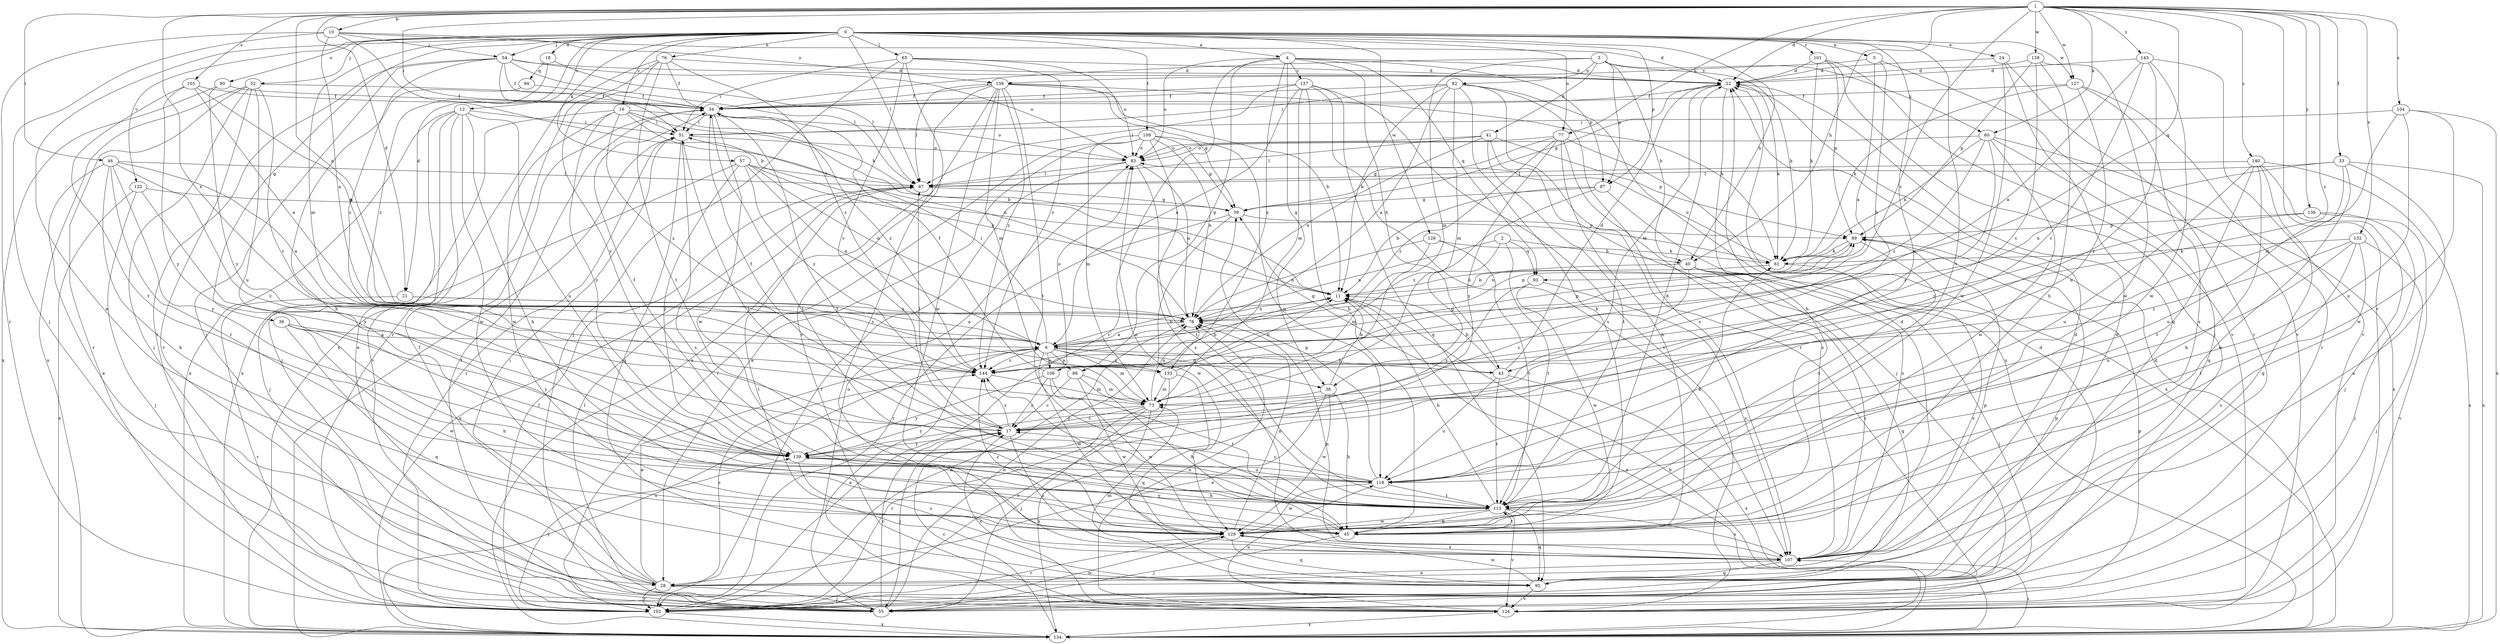 strict digraph  {
0;
1;
2;
3;
4;
5;
6;
10;
11;
12;
16;
17;
18;
21;
22;
24;
28;
33;
34;
36;
38;
39;
40;
41;
43;
45;
46;
51;
52;
54;
55;
57;
60;
61;
65;
67;
73;
76;
77;
78;
80;
82;
83;
87;
88;
89;
93;
94;
95;
101;
102;
103;
104;
106;
107;
109;
113;
118;
122;
124;
126;
127;
128;
129;
132;
133;
134;
136;
137;
138;
139;
140;
143;
144;
0 -> 4  [label=a];
0 -> 5  [label=a];
0 -> 12  [label=c];
0 -> 16  [label=c];
0 -> 18  [label=d];
0 -> 21  [label=d];
0 -> 24  [label=e];
0 -> 28  [label=e];
0 -> 36  [label=g];
0 -> 40  [label=h];
0 -> 52  [label=j];
0 -> 54  [label=j];
0 -> 57  [label=k];
0 -> 65  [label=l];
0 -> 67  [label=l];
0 -> 73  [label=m];
0 -> 76  [label=n];
0 -> 77  [label=n];
0 -> 80  [label=o];
0 -> 87  [label=p];
0 -> 101  [label=r];
0 -> 109  [label=t];
0 -> 113  [label=t];
0 -> 118  [label=u];
0 -> 122  [label=v];
0 -> 126  [label=w];
0 -> 127  [label=w];
1 -> 10  [label=b];
1 -> 21  [label=d];
1 -> 22  [label=d];
1 -> 33  [label=f];
1 -> 40  [label=h];
1 -> 46  [label=i];
1 -> 51  [label=i];
1 -> 60  [label=k];
1 -> 77  [label=n];
1 -> 78  [label=n];
1 -> 93  [label=q];
1 -> 103  [label=s];
1 -> 104  [label=s];
1 -> 106  [label=s];
1 -> 124  [label=v];
1 -> 127  [label=w];
1 -> 128  [label=w];
1 -> 132  [label=x];
1 -> 133  [label=x];
1 -> 136  [label=y];
1 -> 140  [label=z];
1 -> 143  [label=z];
1 -> 144  [label=z];
2 -> 38  [label=g];
2 -> 40  [label=h];
2 -> 78  [label=n];
2 -> 93  [label=q];
2 -> 113  [label=t];
3 -> 34  [label=f];
3 -> 40  [label=h];
3 -> 41  [label=h];
3 -> 60  [label=k];
3 -> 61  [label=k];
3 -> 73  [label=m];
3 -> 82  [label=o];
3 -> 87  [label=p];
4 -> 22  [label=d];
4 -> 38  [label=g];
4 -> 43  [label=h];
4 -> 83  [label=o];
4 -> 87  [label=p];
4 -> 88  [label=p];
4 -> 93  [label=q];
4 -> 102  [label=r];
4 -> 133  [label=x];
4 -> 137  [label=y];
5 -> 6  [label=a];
5 -> 43  [label=h];
5 -> 124  [label=v];
5 -> 138  [label=y];
6 -> 11  [label=b];
6 -> 38  [label=g];
6 -> 43  [label=h];
6 -> 51  [label=i];
6 -> 73  [label=m];
6 -> 88  [label=p];
6 -> 89  [label=p];
6 -> 106  [label=s];
6 -> 129  [label=w];
6 -> 133  [label=x];
6 -> 134  [label=x];
6 -> 144  [label=z];
10 -> 6  [label=a];
10 -> 11  [label=b];
10 -> 22  [label=d];
10 -> 54  [label=j];
10 -> 55  [label=j];
10 -> 102  [label=r];
10 -> 138  [label=y];
11 -> 78  [label=n];
11 -> 134  [label=x];
12 -> 28  [label=e];
12 -> 45  [label=h];
12 -> 51  [label=i];
12 -> 55  [label=j];
12 -> 118  [label=u];
12 -> 124  [label=v];
12 -> 129  [label=w];
12 -> 134  [label=x];
16 -> 11  [label=b];
16 -> 51  [label=i];
16 -> 78  [label=n];
16 -> 83  [label=o];
16 -> 129  [label=w];
16 -> 134  [label=x];
16 -> 139  [label=y];
16 -> 144  [label=z];
17 -> 34  [label=f];
17 -> 55  [label=j];
17 -> 67  [label=l];
17 -> 107  [label=s];
17 -> 139  [label=y];
17 -> 144  [label=z];
18 -> 67  [label=l];
18 -> 94  [label=q];
18 -> 144  [label=z];
21 -> 6  [label=a];
21 -> 78  [label=n];
21 -> 102  [label=r];
22 -> 34  [label=f];
22 -> 39  [label=g];
22 -> 45  [label=h];
22 -> 61  [label=k];
22 -> 73  [label=m];
24 -> 22  [label=d];
24 -> 95  [label=q];
24 -> 102  [label=r];
24 -> 129  [label=w];
28 -> 6  [label=a];
28 -> 22  [label=d];
28 -> 34  [label=f];
28 -> 51  [label=i];
28 -> 55  [label=j];
28 -> 102  [label=r];
28 -> 144  [label=z];
33 -> 28  [label=e];
33 -> 67  [label=l];
33 -> 78  [label=n];
33 -> 118  [label=u];
33 -> 129  [label=w];
33 -> 134  [label=x];
34 -> 51  [label=i];
34 -> 113  [label=t];
34 -> 129  [label=w];
34 -> 144  [label=z];
36 -> 6  [label=a];
36 -> 45  [label=h];
36 -> 95  [label=q];
36 -> 129  [label=w];
36 -> 139  [label=y];
38 -> 11  [label=b];
38 -> 28  [label=e];
38 -> 45  [label=h];
38 -> 129  [label=w];
38 -> 139  [label=y];
39 -> 89  [label=p];
39 -> 102  [label=r];
39 -> 129  [label=w];
40 -> 11  [label=b];
40 -> 17  [label=c];
40 -> 55  [label=j];
40 -> 95  [label=q];
40 -> 107  [label=s];
41 -> 55  [label=j];
41 -> 67  [label=l];
41 -> 78  [label=n];
41 -> 83  [label=o];
41 -> 89  [label=p];
41 -> 113  [label=t];
43 -> 11  [label=b];
43 -> 22  [label=d];
43 -> 39  [label=g];
43 -> 113  [label=t];
43 -> 118  [label=u];
43 -> 134  [label=x];
45 -> 55  [label=j];
45 -> 113  [label=t];
45 -> 139  [label=y];
46 -> 6  [label=a];
46 -> 17  [label=c];
46 -> 28  [label=e];
46 -> 45  [label=h];
46 -> 67  [label=l];
46 -> 113  [label=t];
46 -> 139  [label=y];
51 -> 83  [label=o];
51 -> 95  [label=q];
51 -> 107  [label=s];
52 -> 17  [label=c];
52 -> 34  [label=f];
52 -> 55  [label=j];
52 -> 102  [label=r];
52 -> 118  [label=u];
52 -> 124  [label=v];
52 -> 134  [label=x];
54 -> 22  [label=d];
54 -> 34  [label=f];
54 -> 55  [label=j];
54 -> 61  [label=k];
54 -> 67  [label=l];
54 -> 83  [label=o];
54 -> 102  [label=r];
54 -> 144  [label=z];
55 -> 17  [label=c];
55 -> 34  [label=f];
55 -> 67  [label=l];
55 -> 78  [label=n];
55 -> 83  [label=o];
57 -> 6  [label=a];
57 -> 11  [label=b];
57 -> 55  [label=j];
57 -> 67  [label=l];
57 -> 78  [label=n];
57 -> 139  [label=y];
57 -> 144  [label=z];
60 -> 17  [label=c];
60 -> 61  [label=k];
60 -> 83  [label=o];
60 -> 95  [label=q];
60 -> 129  [label=w];
60 -> 134  [label=x];
60 -> 144  [label=z];
61 -> 11  [label=b];
61 -> 83  [label=o];
61 -> 107  [label=s];
65 -> 17  [label=c];
65 -> 22  [label=d];
65 -> 51  [label=i];
65 -> 55  [label=j];
65 -> 83  [label=o];
65 -> 124  [label=v];
65 -> 144  [label=z];
67 -> 39  [label=g];
67 -> 134  [label=x];
73 -> 17  [label=c];
73 -> 55  [label=j];
73 -> 78  [label=n];
73 -> 102  [label=r];
73 -> 134  [label=x];
73 -> 139  [label=y];
76 -> 22  [label=d];
76 -> 34  [label=f];
76 -> 102  [label=r];
76 -> 113  [label=t];
76 -> 134  [label=x];
76 -> 139  [label=y];
76 -> 144  [label=z];
77 -> 39  [label=g];
77 -> 45  [label=h];
77 -> 83  [label=o];
77 -> 107  [label=s];
77 -> 134  [label=x];
77 -> 139  [label=y];
77 -> 144  [label=z];
78 -> 6  [label=a];
78 -> 89  [label=p];
80 -> 34  [label=f];
80 -> 134  [label=x];
80 -> 139  [label=y];
82 -> 6  [label=a];
82 -> 11  [label=b];
82 -> 34  [label=f];
82 -> 45  [label=h];
82 -> 51  [label=i];
82 -> 73  [label=m];
82 -> 102  [label=r];
82 -> 107  [label=s];
82 -> 134  [label=x];
83 -> 67  [label=l];
83 -> 78  [label=n];
83 -> 102  [label=r];
83 -> 113  [label=t];
87 -> 11  [label=b];
87 -> 39  [label=g];
87 -> 107  [label=s];
87 -> 144  [label=z];
88 -> 17  [label=c];
88 -> 45  [label=h];
88 -> 73  [label=m];
88 -> 129  [label=w];
89 -> 61  [label=k];
89 -> 78  [label=n];
89 -> 113  [label=t];
93 -> 107  [label=s];
93 -> 129  [label=w];
93 -> 139  [label=y];
94 -> 34  [label=f];
94 -> 45  [label=h];
95 -> 22  [label=d];
95 -> 67  [label=l];
95 -> 73  [label=m];
95 -> 89  [label=p];
95 -> 124  [label=v];
95 -> 129  [label=w];
101 -> 22  [label=d];
101 -> 55  [label=j];
101 -> 61  [label=k];
101 -> 89  [label=p];
101 -> 124  [label=v];
102 -> 22  [label=d];
102 -> 51  [label=i];
102 -> 67  [label=l];
102 -> 78  [label=n];
102 -> 129  [label=w];
102 -> 134  [label=x];
102 -> 139  [label=y];
103 -> 6  [label=a];
103 -> 34  [label=f];
103 -> 78  [label=n];
103 -> 113  [label=t];
103 -> 139  [label=y];
104 -> 51  [label=i];
104 -> 73  [label=m];
104 -> 118  [label=u];
104 -> 129  [label=w];
104 -> 134  [label=x];
106 -> 11  [label=b];
106 -> 17  [label=c];
106 -> 34  [label=f];
106 -> 83  [label=o];
106 -> 113  [label=t];
106 -> 129  [label=w];
106 -> 139  [label=y];
107 -> 22  [label=d];
107 -> 28  [label=e];
107 -> 78  [label=n];
107 -> 89  [label=p];
107 -> 95  [label=q];
109 -> 28  [label=e];
109 -> 39  [label=g];
109 -> 73  [label=m];
109 -> 78  [label=n];
109 -> 83  [label=o];
109 -> 102  [label=r];
109 -> 107  [label=s];
109 -> 118  [label=u];
113 -> 11  [label=b];
113 -> 22  [label=d];
113 -> 34  [label=f];
113 -> 45  [label=h];
113 -> 61  [label=k];
113 -> 83  [label=o];
113 -> 95  [label=q];
113 -> 107  [label=s];
113 -> 124  [label=v];
113 -> 129  [label=w];
113 -> 144  [label=z];
118 -> 17  [label=c];
118 -> 39  [label=g];
118 -> 51  [label=i];
118 -> 113  [label=t];
118 -> 129  [label=w];
122 -> 39  [label=g];
122 -> 55  [label=j];
122 -> 134  [label=x];
122 -> 139  [label=y];
124 -> 6  [label=a];
124 -> 17  [label=c];
124 -> 78  [label=n];
124 -> 89  [label=p];
124 -> 118  [label=u];
124 -> 134  [label=x];
126 -> 61  [label=k];
126 -> 73  [label=m];
126 -> 78  [label=n];
126 -> 113  [label=t];
127 -> 34  [label=f];
127 -> 61  [label=k];
127 -> 102  [label=r];
127 -> 107  [label=s];
127 -> 118  [label=u];
128 -> 17  [label=c];
128 -> 22  [label=d];
128 -> 45  [label=h];
128 -> 89  [label=p];
128 -> 129  [label=w];
129 -> 78  [label=n];
129 -> 95  [label=q];
129 -> 102  [label=r];
129 -> 107  [label=s];
129 -> 144  [label=z];
132 -> 55  [label=j];
132 -> 61  [label=k];
132 -> 107  [label=s];
132 -> 113  [label=t];
132 -> 118  [label=u];
132 -> 144  [label=z];
133 -> 11  [label=b];
133 -> 73  [label=m];
133 -> 95  [label=q];
133 -> 102  [label=r];
134 -> 11  [label=b];
134 -> 17  [label=c];
134 -> 22  [label=d];
134 -> 51  [label=i];
134 -> 107  [label=s];
136 -> 55  [label=j];
136 -> 89  [label=p];
136 -> 124  [label=v];
136 -> 144  [label=z];
137 -> 6  [label=a];
137 -> 34  [label=f];
137 -> 45  [label=h];
137 -> 67  [label=l];
137 -> 73  [label=m];
137 -> 95  [label=q];
137 -> 107  [label=s];
137 -> 124  [label=v];
138 -> 11  [label=b];
138 -> 34  [label=f];
138 -> 39  [label=g];
138 -> 61  [label=k];
138 -> 67  [label=l];
138 -> 73  [label=m];
138 -> 107  [label=s];
138 -> 113  [label=t];
138 -> 129  [label=w];
138 -> 134  [label=x];
138 -> 144  [label=z];
139 -> 34  [label=f];
139 -> 45  [label=h];
139 -> 107  [label=s];
139 -> 118  [label=u];
140 -> 45  [label=h];
140 -> 55  [label=j];
140 -> 67  [label=l];
140 -> 95  [label=q];
140 -> 113  [label=t];
140 -> 118  [label=u];
140 -> 134  [label=x];
143 -> 6  [label=a];
143 -> 17  [label=c];
143 -> 22  [label=d];
143 -> 124  [label=v];
143 -> 129  [label=w];
143 -> 139  [label=y];
144 -> 73  [label=m];
}
